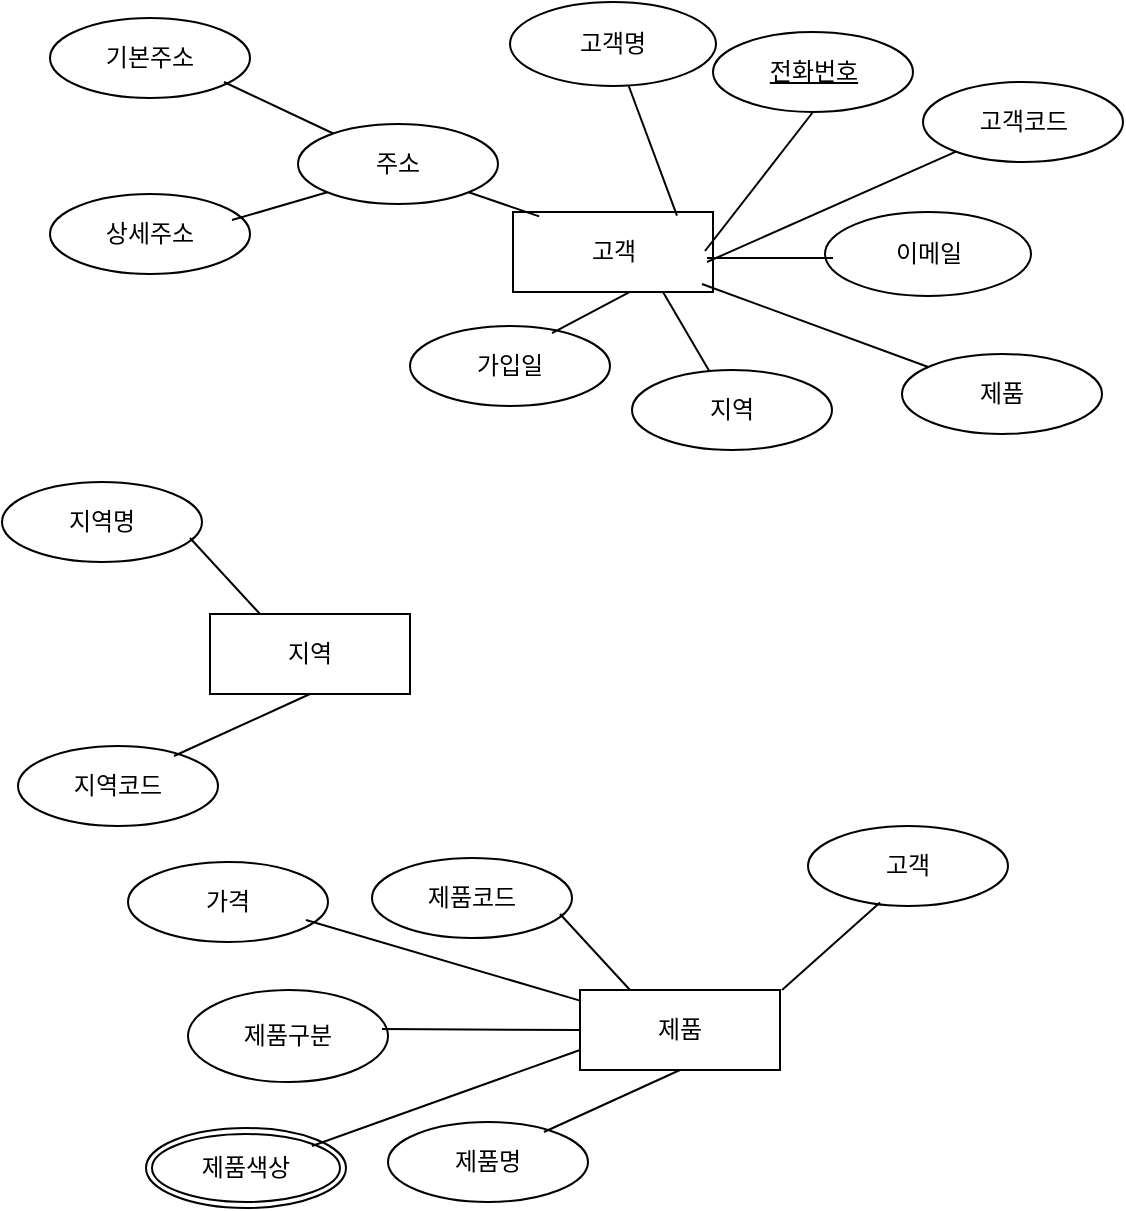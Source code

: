 <mxfile version="24.0.0" type="github">
  <diagram name="페이지-1" id="7eS4kyV_Mds_Okzxv6tP">
    <mxGraphModel dx="733" dy="1223" grid="0" gridSize="10" guides="1" tooltips="1" connect="1" arrows="1" fold="1" page="0" pageScale="1" pageWidth="827" pageHeight="1169" math="0" shadow="0">
      <root>
        <mxCell id="0" />
        <mxCell id="1" parent="0" />
        <mxCell id="xsXzxzbmuRNSx5mJsbQE-1" value="고&lt;span style=&quot;background-color: initial;&quot;&gt;객&lt;/span&gt;" style="whiteSpace=wrap;html=1;align=center;" vertex="1" parent="1">
          <mxGeometry x="323.5" y="60" width="100" height="40" as="geometry" />
        </mxCell>
        <mxCell id="xsXzxzbmuRNSx5mJsbQE-2" value="고객명" style="ellipse;whiteSpace=wrap;html=1;align=center;" vertex="1" parent="1">
          <mxGeometry x="322" y="-45" width="103" height="42" as="geometry" />
        </mxCell>
        <mxCell id="xsXzxzbmuRNSx5mJsbQE-3" value="" style="endArrow=none;html=1;rounded=0;fontSize=12;startSize=8;endSize=8;curved=1;entryX=0.82;entryY=0.045;entryDx=0;entryDy=0;entryPerimeter=0;" edge="1" parent="1" source="xsXzxzbmuRNSx5mJsbQE-2" target="xsXzxzbmuRNSx5mJsbQE-1">
          <mxGeometry relative="1" as="geometry">
            <mxPoint x="384.5" y="199" as="sourcePoint" />
            <mxPoint x="544.5" y="199" as="targetPoint" />
          </mxGeometry>
        </mxCell>
        <mxCell id="xsXzxzbmuRNSx5mJsbQE-4" value="전화번호" style="ellipse;whiteSpace=wrap;html=1;align=center;fontStyle=4;" vertex="1" parent="1">
          <mxGeometry x="423.5" y="-30" width="100" height="40" as="geometry" />
        </mxCell>
        <mxCell id="xsXzxzbmuRNSx5mJsbQE-5" value="" style="endArrow=none;html=1;rounded=0;fontSize=12;startSize=8;endSize=8;curved=1;entryX=0.5;entryY=1;entryDx=0;entryDy=0;" edge="1" parent="1" target="xsXzxzbmuRNSx5mJsbQE-4">
          <mxGeometry relative="1" as="geometry">
            <mxPoint x="419.5" y="79.5" as="sourcePoint" />
            <mxPoint x="579.5" y="79.5" as="targetPoint" />
          </mxGeometry>
        </mxCell>
        <mxCell id="xsXzxzbmuRNSx5mJsbQE-6" value="이메일" style="ellipse;whiteSpace=wrap;html=1;align=center;" vertex="1" parent="1">
          <mxGeometry x="479.5" y="60" width="103" height="42" as="geometry" />
        </mxCell>
        <mxCell id="xsXzxzbmuRNSx5mJsbQE-7" value="" style="endArrow=none;html=1;rounded=0;fontSize=12;startSize=8;endSize=8;curved=1;" edge="1" parent="1" target="xsXzxzbmuRNSx5mJsbQE-10">
          <mxGeometry relative="1" as="geometry">
            <mxPoint x="420.5" y="85" as="sourcePoint" />
            <mxPoint x="480.5" y="85" as="targetPoint" />
          </mxGeometry>
        </mxCell>
        <mxCell id="xsXzxzbmuRNSx5mJsbQE-10" value="고객코드" style="ellipse;whiteSpace=wrap;html=1;align=center;" vertex="1" parent="1">
          <mxGeometry x="528.5" y="-5" width="100" height="40" as="geometry" />
        </mxCell>
        <mxCell id="xsXzxzbmuRNSx5mJsbQE-11" value="" style="endArrow=none;html=1;rounded=0;fontSize=12;startSize=8;endSize=8;curved=1;" edge="1" parent="1">
          <mxGeometry relative="1" as="geometry">
            <mxPoint x="420.5" y="83" as="sourcePoint" />
            <mxPoint x="483.5" y="83" as="targetPoint" />
          </mxGeometry>
        </mxCell>
        <mxCell id="xsXzxzbmuRNSx5mJsbQE-12" value="주소" style="ellipse;whiteSpace=wrap;html=1;align=center;" vertex="1" parent="1">
          <mxGeometry x="216" y="16" width="100" height="40" as="geometry" />
        </mxCell>
        <mxCell id="xsXzxzbmuRNSx5mJsbQE-13" value="기본주소" style="ellipse;whiteSpace=wrap;html=1;align=center;" vertex="1" parent="1">
          <mxGeometry x="92" y="-37" width="100" height="40" as="geometry" />
        </mxCell>
        <mxCell id="xsXzxzbmuRNSx5mJsbQE-14" value="상세주소" style="ellipse;whiteSpace=wrap;html=1;align=center;" vertex="1" parent="1">
          <mxGeometry x="92" y="51" width="100" height="40" as="geometry" />
        </mxCell>
        <mxCell id="xsXzxzbmuRNSx5mJsbQE-15" value="가입일" style="ellipse;whiteSpace=wrap;html=1;align=center;" vertex="1" parent="1">
          <mxGeometry x="272" y="117" width="100" height="40" as="geometry" />
        </mxCell>
        <mxCell id="xsXzxzbmuRNSx5mJsbQE-16" value="" style="endArrow=none;html=1;rounded=0;fontSize=12;startSize=8;endSize=8;curved=1;entryX=0.587;entryY=0.995;entryDx=0;entryDy=0;entryPerimeter=0;exitX=0.71;exitY=0.09;exitDx=0;exitDy=0;exitPerimeter=0;" edge="1" parent="1" source="xsXzxzbmuRNSx5mJsbQE-15" target="xsXzxzbmuRNSx5mJsbQE-1">
          <mxGeometry relative="1" as="geometry">
            <mxPoint x="342" y="107" as="sourcePoint" />
            <mxPoint x="491" y="121" as="targetPoint" />
          </mxGeometry>
        </mxCell>
        <mxCell id="xsXzxzbmuRNSx5mJsbQE-17" value="" style="endArrow=none;html=1;rounded=0;fontSize=12;startSize=8;endSize=8;curved=1;entryX=0.131;entryY=0.055;entryDx=0;entryDy=0;entryPerimeter=0;exitX=1;exitY=1;exitDx=0;exitDy=0;" edge="1" parent="1" source="xsXzxzbmuRNSx5mJsbQE-12" target="xsXzxzbmuRNSx5mJsbQE-1">
          <mxGeometry relative="1" as="geometry">
            <mxPoint x="310" y="38" as="sourcePoint" />
            <mxPoint x="470" y="38" as="targetPoint" />
          </mxGeometry>
        </mxCell>
        <mxCell id="xsXzxzbmuRNSx5mJsbQE-18" value="" style="endArrow=none;html=1;rounded=0;fontSize=12;startSize=8;endSize=8;curved=1;exitX=0.75;exitY=1;exitDx=0;exitDy=0;" edge="1" parent="1" source="xsXzxzbmuRNSx5mJsbQE-1" target="xsXzxzbmuRNSx5mJsbQE-22">
          <mxGeometry relative="1" as="geometry">
            <mxPoint x="180" y="236" as="sourcePoint" />
            <mxPoint x="340" y="236" as="targetPoint" />
          </mxGeometry>
        </mxCell>
        <mxCell id="xsXzxzbmuRNSx5mJsbQE-20" value="" style="endArrow=none;html=1;rounded=0;fontSize=12;startSize=8;endSize=8;curved=1;" edge="1" parent="1" target="xsXzxzbmuRNSx5mJsbQE-12">
          <mxGeometry relative="1" as="geometry">
            <mxPoint x="179" y="-5" as="sourcePoint" />
            <mxPoint x="339" y="-5" as="targetPoint" />
          </mxGeometry>
        </mxCell>
        <mxCell id="xsXzxzbmuRNSx5mJsbQE-21" value="" style="endArrow=none;html=1;rounded=0;fontSize=12;startSize=8;endSize=8;curved=1;entryX=0;entryY=1;entryDx=0;entryDy=0;" edge="1" parent="1" target="xsXzxzbmuRNSx5mJsbQE-12">
          <mxGeometry relative="1" as="geometry">
            <mxPoint x="183" y="64" as="sourcePoint" />
            <mxPoint x="343" y="64" as="targetPoint" />
          </mxGeometry>
        </mxCell>
        <mxCell id="xsXzxzbmuRNSx5mJsbQE-22" value="지역" style="ellipse;whiteSpace=wrap;html=1;align=center;" vertex="1" parent="1">
          <mxGeometry x="383" y="139" width="100" height="40" as="geometry" />
        </mxCell>
        <mxCell id="xsXzxzbmuRNSx5mJsbQE-23" value="지역" style="whiteSpace=wrap;html=1;align=center;" vertex="1" parent="1">
          <mxGeometry x="172" y="261" width="100" height="40" as="geometry" />
        </mxCell>
        <mxCell id="xsXzxzbmuRNSx5mJsbQE-24" value="지역명" style="ellipse;whiteSpace=wrap;html=1;align=center;" vertex="1" parent="1">
          <mxGeometry x="68" y="195" width="100" height="40" as="geometry" />
        </mxCell>
        <mxCell id="xsXzxzbmuRNSx5mJsbQE-26" value="지역코드" style="ellipse;whiteSpace=wrap;html=1;align=center;" vertex="1" parent="1">
          <mxGeometry x="76" y="327" width="100" height="40" as="geometry" />
        </mxCell>
        <mxCell id="xsXzxzbmuRNSx5mJsbQE-27" value="" style="endArrow=none;html=1;rounded=0;fontSize=12;startSize=8;endSize=8;curved=1;entryX=0.25;entryY=0;entryDx=0;entryDy=0;" edge="1" parent="1" target="xsXzxzbmuRNSx5mJsbQE-23">
          <mxGeometry relative="1" as="geometry">
            <mxPoint x="162" y="223" as="sourcePoint" />
            <mxPoint x="322" y="223" as="targetPoint" />
          </mxGeometry>
        </mxCell>
        <mxCell id="xsXzxzbmuRNSx5mJsbQE-28" value="" style="endArrow=none;html=1;rounded=0;fontSize=12;startSize=8;endSize=8;curved=1;entryX=0.5;entryY=1;entryDx=0;entryDy=0;" edge="1" parent="1" target="xsXzxzbmuRNSx5mJsbQE-23">
          <mxGeometry relative="1" as="geometry">
            <mxPoint x="154" y="332" as="sourcePoint" />
            <mxPoint x="314" y="332" as="targetPoint" />
          </mxGeometry>
        </mxCell>
        <mxCell id="xsXzxzbmuRNSx5mJsbQE-29" value="제품" style="whiteSpace=wrap;html=1;align=center;" vertex="1" parent="1">
          <mxGeometry x="357" y="449" width="100" height="40" as="geometry" />
        </mxCell>
        <mxCell id="xsXzxzbmuRNSx5mJsbQE-30" value="제품코드" style="ellipse;whiteSpace=wrap;html=1;align=center;" vertex="1" parent="1">
          <mxGeometry x="253" y="383" width="100" height="40" as="geometry" />
        </mxCell>
        <mxCell id="xsXzxzbmuRNSx5mJsbQE-31" value="제품명" style="ellipse;whiteSpace=wrap;html=1;align=center;" vertex="1" parent="1">
          <mxGeometry x="261" y="515" width="100" height="40" as="geometry" />
        </mxCell>
        <mxCell id="xsXzxzbmuRNSx5mJsbQE-32" value="" style="endArrow=none;html=1;rounded=0;fontSize=12;startSize=8;endSize=8;curved=1;entryX=0.25;entryY=0;entryDx=0;entryDy=0;" edge="1" parent="1" target="xsXzxzbmuRNSx5mJsbQE-29">
          <mxGeometry relative="1" as="geometry">
            <mxPoint x="347" y="411" as="sourcePoint" />
            <mxPoint x="507" y="411" as="targetPoint" />
          </mxGeometry>
        </mxCell>
        <mxCell id="xsXzxzbmuRNSx5mJsbQE-33" value="" style="endArrow=none;html=1;rounded=0;fontSize=12;startSize=8;endSize=8;curved=1;entryX=0.5;entryY=1;entryDx=0;entryDy=0;" edge="1" parent="1" target="xsXzxzbmuRNSx5mJsbQE-29">
          <mxGeometry relative="1" as="geometry">
            <mxPoint x="339" y="520" as="sourcePoint" />
            <mxPoint x="499" y="520" as="targetPoint" />
          </mxGeometry>
        </mxCell>
        <mxCell id="xsXzxzbmuRNSx5mJsbQE-34" value="제품구분" style="ellipse;whiteSpace=wrap;html=1;align=center;" vertex="1" parent="1">
          <mxGeometry x="161" y="449" width="100" height="46" as="geometry" />
        </mxCell>
        <mxCell id="xsXzxzbmuRNSx5mJsbQE-40" value="" style="endArrow=none;html=1;rounded=0;fontSize=12;startSize=8;endSize=8;curved=1;" edge="1" parent="1">
          <mxGeometry relative="1" as="geometry">
            <mxPoint x="258" y="468.5" as="sourcePoint" />
            <mxPoint x="357" y="469" as="targetPoint" />
          </mxGeometry>
        </mxCell>
        <mxCell id="xsXzxzbmuRNSx5mJsbQE-41" value="제품색상" style="ellipse;shape=doubleEllipse;margin=3;whiteSpace=wrap;html=1;align=center;" vertex="1" parent="1">
          <mxGeometry x="140" y="518" width="100" height="40" as="geometry" />
        </mxCell>
        <mxCell id="xsXzxzbmuRNSx5mJsbQE-42" value="" style="endArrow=none;html=1;rounded=0;fontSize=12;startSize=8;endSize=8;curved=1;entryX=0;entryY=0.75;entryDx=0;entryDy=0;" edge="1" parent="1" target="xsXzxzbmuRNSx5mJsbQE-29">
          <mxGeometry relative="1" as="geometry">
            <mxPoint x="223" y="527" as="sourcePoint" />
            <mxPoint x="383" y="527" as="targetPoint" />
          </mxGeometry>
        </mxCell>
        <mxCell id="xsXzxzbmuRNSx5mJsbQE-43" value="가격" style="ellipse;whiteSpace=wrap;html=1;align=center;" vertex="1" parent="1">
          <mxGeometry x="131" y="385" width="100" height="40" as="geometry" />
        </mxCell>
        <mxCell id="xsXzxzbmuRNSx5mJsbQE-44" value="" style="endArrow=none;html=1;rounded=0;fontSize=12;startSize=8;endSize=8;curved=1;" edge="1" parent="1" target="xsXzxzbmuRNSx5mJsbQE-29">
          <mxGeometry relative="1" as="geometry">
            <mxPoint x="220" y="414" as="sourcePoint" />
            <mxPoint x="380" y="414" as="targetPoint" />
          </mxGeometry>
        </mxCell>
        <mxCell id="xsXzxzbmuRNSx5mJsbQE-45" value="제품" style="ellipse;whiteSpace=wrap;html=1;align=center;" vertex="1" parent="1">
          <mxGeometry x="518" y="131" width="100" height="40" as="geometry" />
        </mxCell>
        <mxCell id="xsXzxzbmuRNSx5mJsbQE-46" value="" style="endArrow=none;html=1;rounded=0;fontSize=12;startSize=8;endSize=8;curved=1;" edge="1" parent="1" target="xsXzxzbmuRNSx5mJsbQE-45">
          <mxGeometry relative="1" as="geometry">
            <mxPoint x="418" y="96" as="sourcePoint" />
            <mxPoint x="578" y="96" as="targetPoint" />
          </mxGeometry>
        </mxCell>
        <mxCell id="xsXzxzbmuRNSx5mJsbQE-47" value="고객" style="ellipse;whiteSpace=wrap;html=1;align=center;" vertex="1" parent="1">
          <mxGeometry x="471" y="367" width="100" height="40" as="geometry" />
        </mxCell>
        <mxCell id="xsXzxzbmuRNSx5mJsbQE-48" value="" style="endArrow=none;html=1;rounded=0;fontSize=12;startSize=8;endSize=8;curved=1;entryX=0.36;entryY=0.957;entryDx=0;entryDy=0;entryPerimeter=0;" edge="1" parent="1" target="xsXzxzbmuRNSx5mJsbQE-47">
          <mxGeometry relative="1" as="geometry">
            <mxPoint x="458" y="449" as="sourcePoint" />
            <mxPoint x="618" y="449" as="targetPoint" />
          </mxGeometry>
        </mxCell>
      </root>
    </mxGraphModel>
  </diagram>
</mxfile>
